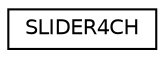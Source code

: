 digraph "Graphical Class Hierarchy"
{
  edge [fontname="Helvetica",fontsize="10",labelfontname="Helvetica",labelfontsize="10"];
  node [fontname="Helvetica",fontsize="10",shape=record];
  rankdir="LR";
  Node1 [label="SLIDER4CH",height=0.2,width=0.4,color="black", fillcolor="white", style="filled",URL="$struct_s_l_i_d_e_r4_c_h.html"];
}
